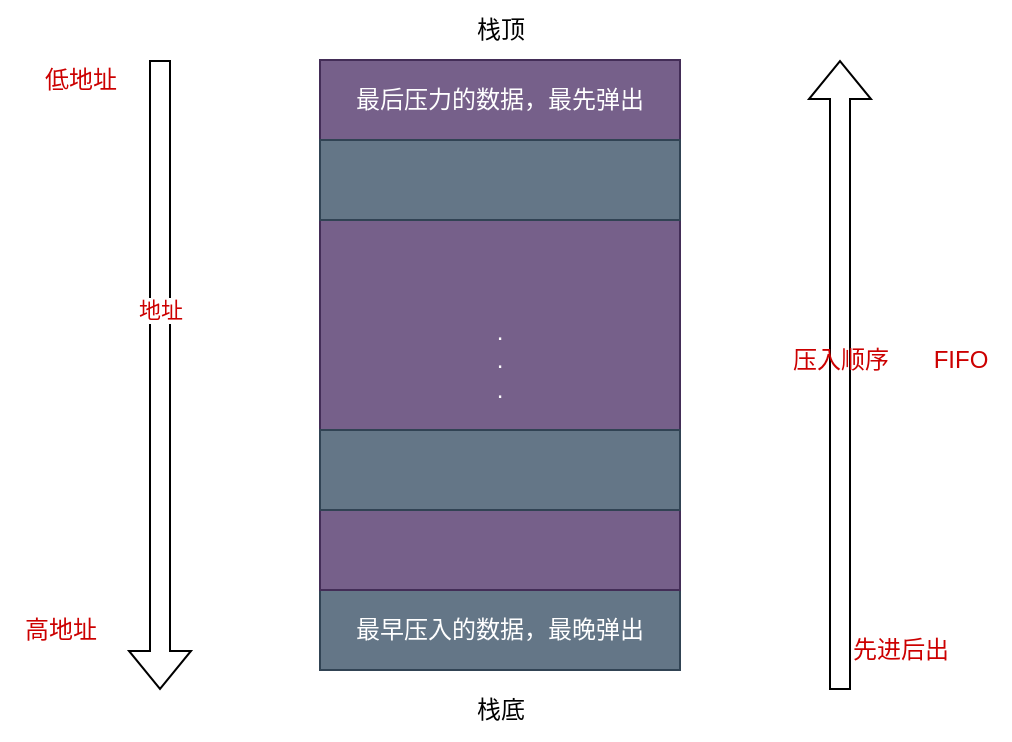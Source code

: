 <mxfile version="20.6.2" type="device"><diagram id="SyDT0lUwd23Qan0psQxH" name="第 1 页"><mxGraphModel dx="851" dy="515" grid="1" gridSize="10" guides="1" tooltips="1" connect="1" arrows="1" fold="1" page="1" pageScale="1" pageWidth="1390" pageHeight="980" math="0" shadow="0"><root><mxCell id="0"/><mxCell id="1" parent="0"/><mxCell id="2K_LTWOsp_ZAaMR06L5g-30" value=".&lt;br&gt;.&lt;br&gt;." style="rounded=0;whiteSpace=wrap;html=1;fillColor=#76608a;fontColor=#ffffff;strokeColor=#432D57;" parent="1" vertex="1"><mxGeometry x="470" y="205" width="180" height="300" as="geometry"/></mxCell><mxCell id="2K_LTWOsp_ZAaMR06L5g-31" value="最早压入的数据，最晚弹出" style="rounded=0;whiteSpace=wrap;html=1;fillColor=#647687;fontColor=#ffffff;strokeColor=#314354;" parent="1" vertex="1"><mxGeometry x="470" y="470" width="180" height="40" as="geometry"/></mxCell><mxCell id="2K_LTWOsp_ZAaMR06L5g-32" value="" style="rounded=0;whiteSpace=wrap;html=1;fillColor=#76608a;fontColor=#ffffff;strokeColor=#432D57;" parent="1" vertex="1"><mxGeometry x="470" y="430" width="180" height="40" as="geometry"/></mxCell><mxCell id="2K_LTWOsp_ZAaMR06L5g-33" value="" style="rounded=0;whiteSpace=wrap;html=1;fillColor=#647687;fontColor=#ffffff;strokeColor=#314354;" parent="1" vertex="1"><mxGeometry x="470" y="390" width="180" height="40" as="geometry"/></mxCell><mxCell id="2K_LTWOsp_ZAaMR06L5g-34" value="最后压力的数据，最先弹出" style="rounded=0;whiteSpace=wrap;html=1;fillColor=#76608a;fontColor=#ffffff;strokeColor=#432D57;" parent="1" vertex="1"><mxGeometry x="470" y="205" width="180" height="40" as="geometry"/></mxCell><mxCell id="2K_LTWOsp_ZAaMR06L5g-35" value="" style="rounded=0;whiteSpace=wrap;html=1;fillColor=#647687;fontColor=#ffffff;strokeColor=#314354;" parent="1" vertex="1"><mxGeometry x="470" y="245" width="180" height="40" as="geometry"/></mxCell><mxCell id="2K_LTWOsp_ZAaMR06L5g-36" value="栈顶" style="text;html=1;align=center;verticalAlign=middle;resizable=0;points=[];autosize=1;strokeColor=none;fillColor=none;" parent="1" vertex="1"><mxGeometry x="535" y="175" width="50" height="30" as="geometry"/></mxCell><mxCell id="2K_LTWOsp_ZAaMR06L5g-37" value="" style="shape=flexArrow;endArrow=classic;html=1;rounded=0;fontColor=#CC0000;" parent="1" edge="1"><mxGeometry width="50" height="50" relative="1" as="geometry"><mxPoint x="390" y="205" as="sourcePoint"/><mxPoint x="390" y="520" as="targetPoint"/></mxGeometry></mxCell><mxCell id="2K_LTWOsp_ZAaMR06L5g-40" value="地址" style="edgeLabel;html=1;align=center;verticalAlign=middle;resizable=0;points=[];fontColor=#CC0000;" parent="2K_LTWOsp_ZAaMR06L5g-37" vertex="1" connectable="0"><mxGeometry x="-0.206" y="2" relative="1" as="geometry"><mxPoint x="-2" as="offset"/></mxGeometry></mxCell><mxCell id="2K_LTWOsp_ZAaMR06L5g-38" value="低地址" style="text;html=1;align=center;verticalAlign=middle;resizable=0;points=[];autosize=1;strokeColor=none;fillColor=none;fontColor=#CC0000;" parent="1" vertex="1"><mxGeometry x="320" y="200" width="60" height="30" as="geometry"/></mxCell><mxCell id="2K_LTWOsp_ZAaMR06L5g-39" value="高地址" style="text;html=1;align=center;verticalAlign=middle;resizable=0;points=[];autosize=1;strokeColor=none;fillColor=none;fontColor=#CC0000;" parent="1" vertex="1"><mxGeometry x="310" y="475" width="60" height="30" as="geometry"/></mxCell><mxCell id="2K_LTWOsp_ZAaMR06L5g-41" value="" style="shape=flexArrow;endArrow=classic;html=1;rounded=0;fontColor=#CC0000;" parent="1" edge="1"><mxGeometry width="50" height="50" relative="1" as="geometry"><mxPoint x="730" y="520" as="sourcePoint"/><mxPoint x="730" y="205" as="targetPoint"/></mxGeometry></mxCell><mxCell id="2K_LTWOsp_ZAaMR06L5g-43" value="压入顺序" style="text;html=1;align=center;verticalAlign=middle;resizable=0;points=[];autosize=1;strokeColor=none;fillColor=none;fontColor=#CC0000;" parent="1" vertex="1"><mxGeometry x="695" y="340" width="70" height="30" as="geometry"/></mxCell><mxCell id="2K_LTWOsp_ZAaMR06L5g-44" value="先进后出" style="text;html=1;align=center;verticalAlign=middle;resizable=0;points=[];autosize=1;strokeColor=none;fillColor=none;fontColor=#CC0000;" parent="1" vertex="1"><mxGeometry x="725" y="485" width="70" height="30" as="geometry"/></mxCell><mxCell id="2K_LTWOsp_ZAaMR06L5g-45" value="FIFO" style="text;html=1;align=center;verticalAlign=middle;resizable=0;points=[];autosize=1;strokeColor=none;fillColor=none;fontColor=#CC0000;" parent="1" vertex="1"><mxGeometry x="765" y="340" width="50" height="30" as="geometry"/></mxCell><mxCell id="BYrZx0DT4fsENh-bzeSx-1" value="栈底" style="text;html=1;align=center;verticalAlign=middle;resizable=0;points=[];autosize=1;strokeColor=none;fillColor=none;" vertex="1" parent="1"><mxGeometry x="535" y="515" width="50" height="30" as="geometry"/></mxCell></root></mxGraphModel></diagram></mxfile>